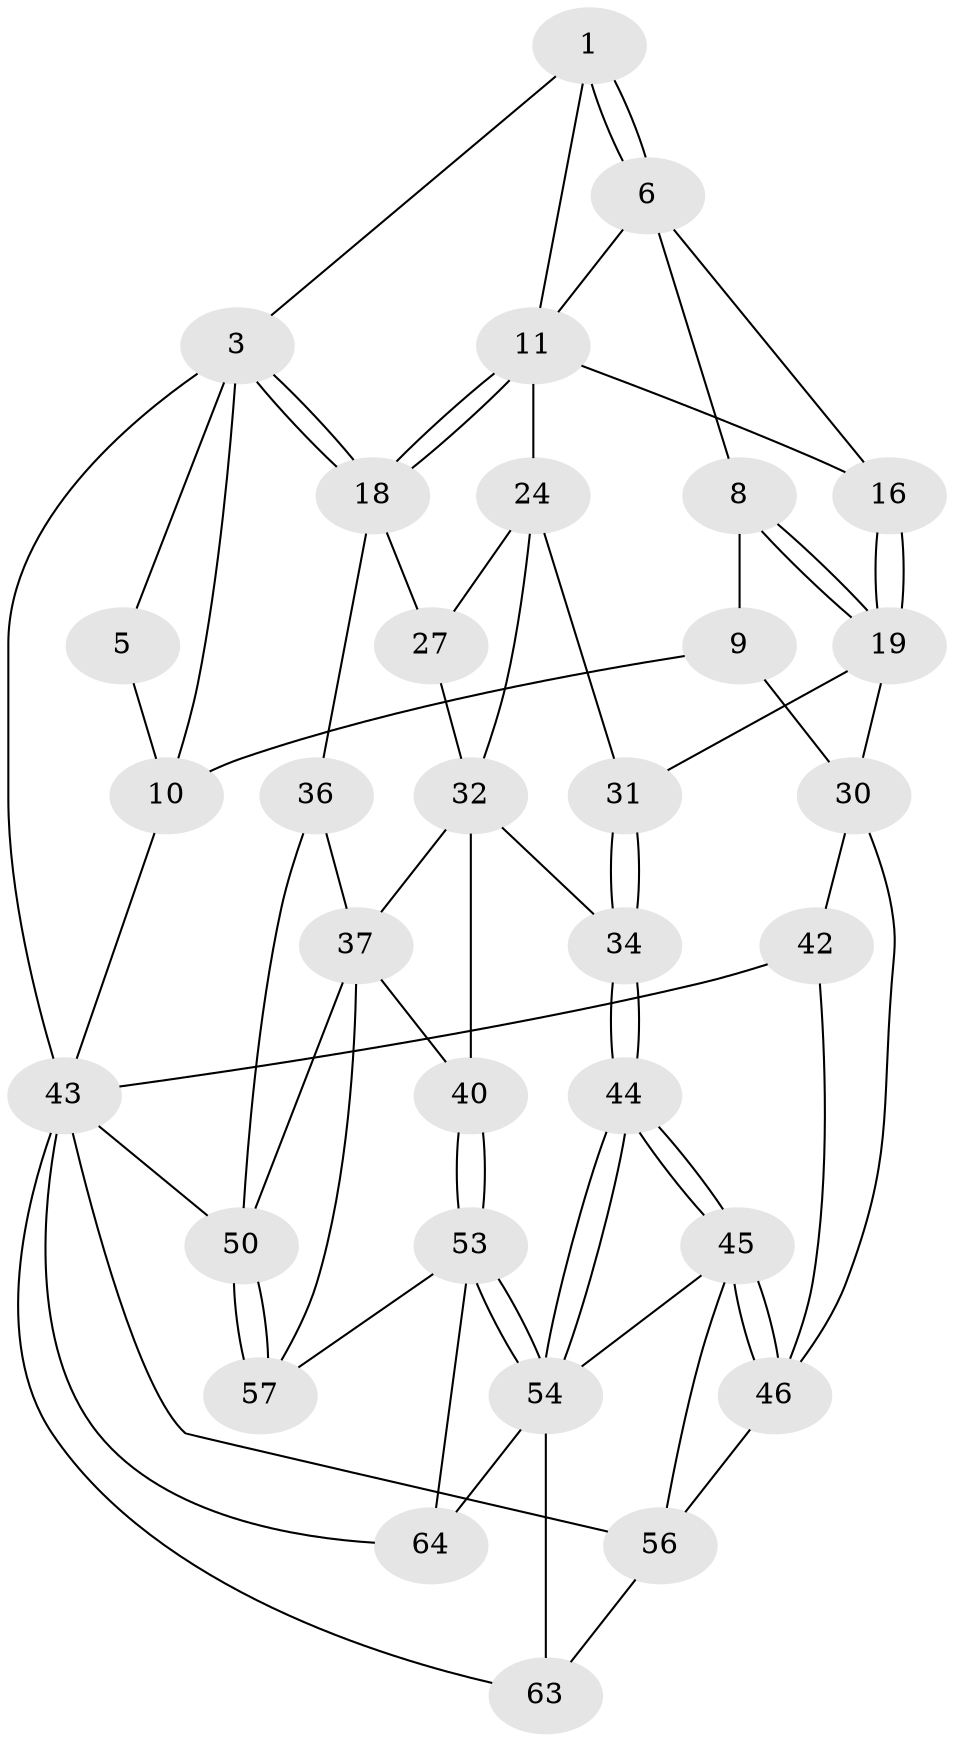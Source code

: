 // original degree distribution, {3: 0.03125, 4: 0.265625, 6: 0.234375, 5: 0.46875}
// Generated by graph-tools (version 1.1) at 2025/16/03/09/25 04:16:56]
// undirected, 32 vertices, 73 edges
graph export_dot {
graph [start="1"]
  node [color=gray90,style=filled];
  1 [pos="+0.5213871725441189+0",super="+2"];
  3 [pos="+1+0",super="+4"];
  5 [pos="+0+0"];
  6 [pos="+0.5205126826114383+0",super="+7"];
  8 [pos="+0.28570320147162864+0.17346987363054078"];
  9 [pos="+0.2305540412767385+0.14342353039910521",super="+20"];
  10 [pos="+0.21763506616728648+0.13450079355643477",super="+17"];
  11 [pos="+0.8339406951018001+0.13935321133646808",super="+12"];
  16 [pos="+0.4400493575323429+0.2162116012608493"];
  18 [pos="+1+0.1532002226141247",super="+22"];
  19 [pos="+0.2991346425542785+0.2297458205637397",super="+29"];
  24 [pos="+0.7376393919208589+0.32569554318521415",super="+28+25"];
  27 [pos="+0.853492391132094+0.37709607319356975"];
  30 [pos="+0.2586729369459316+0.4353781094448833",super="+41"];
  31 [pos="+0.45532679213978605+0.48843050071672767"];
  32 [pos="+0.7241036714436566+0.35421513833752066",super="+35+33"];
  34 [pos="+0.4605938086683257+0.49491371543918145"];
  36 [pos="+0.8198858849346249+0.5478172957560297",super="+39"];
  37 [pos="+0.7924048494650803+0.5739785402600917",super="+38+52"];
  40 [pos="+0.6576659439169374+0.6080230087311308"];
  42 [pos="+0.04836425930408868+0.6187744181054632"];
  43 [pos="+0+0.4805240451686307",super="+47"];
  44 [pos="+0.36552075772192+0.8025622352084887"];
  45 [pos="+0.21168517210406268+0.7463246680223303",super="+59"];
  46 [pos="+0.19473252855754067+0.7096676066587495",super="+55"];
  50 [pos="+1+1",super="+51"];
  53 [pos="+0.6641503058714994+0.672972292316221",super="+58"];
  54 [pos="+0.4145049794193271+0.8944463183419876",super="+61"];
  56 [pos="+0+0.7959736555383543",super="+60"];
  57 [pos="+0.8301393918553382+0.771289547487521"];
  63 [pos="+0.08932671968946232+1"];
  64 [pos="+0.6983616749270054+1"];
  1 -- 6;
  1 -- 6;
  1 -- 3;
  1 -- 11;
  3 -- 18;
  3 -- 18;
  3 -- 10;
  3 -- 5;
  3 -- 43 [weight=2];
  5 -- 10;
  6 -- 8;
  6 -- 16;
  6 -- 11;
  8 -- 9;
  8 -- 19;
  8 -- 19;
  9 -- 10 [weight=2];
  9 -- 30;
  10 -- 43;
  11 -- 18 [weight=2];
  11 -- 18;
  11 -- 16;
  11 -- 24 [weight=2];
  16 -- 19;
  16 -- 19;
  18 -- 36 [weight=2];
  18 -- 27;
  19 -- 30;
  19 -- 31;
  24 -- 32;
  24 -- 27;
  24 -- 31;
  27 -- 32;
  30 -- 46;
  30 -- 42;
  31 -- 34;
  31 -- 34;
  32 -- 40;
  32 -- 34;
  32 -- 37;
  34 -- 44;
  34 -- 44;
  36 -- 37;
  36 -- 50;
  37 -- 40;
  37 -- 57;
  37 -- 50;
  40 -- 53;
  40 -- 53;
  42 -- 43;
  42 -- 46;
  43 -- 64;
  43 -- 50;
  43 -- 56;
  43 -- 63;
  44 -- 45;
  44 -- 45;
  44 -- 54;
  44 -- 54;
  45 -- 46;
  45 -- 46;
  45 -- 56;
  45 -- 54;
  46 -- 56;
  50 -- 57;
  50 -- 57;
  53 -- 54;
  53 -- 54;
  53 -- 64;
  53 -- 57;
  54 -- 64;
  54 -- 63;
  56 -- 63;
}
